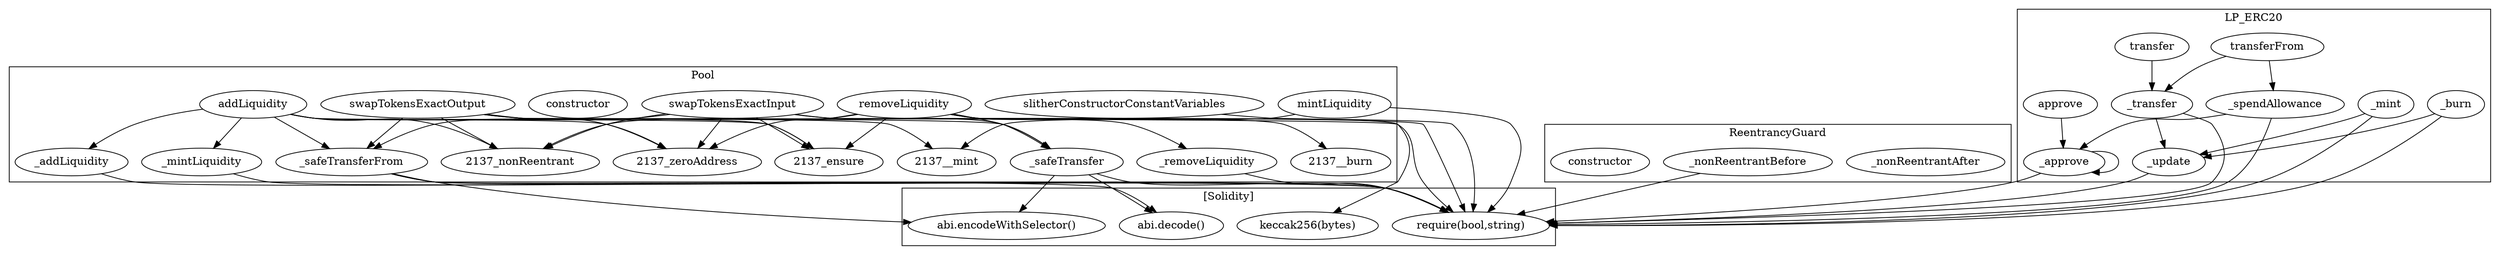 strict digraph {
subgraph cluster_2137_Pool {
label = "Pool"
"2137__addLiquidity" [label="_addLiquidity"]
"2137_slitherConstructorConstantVariables" [label="slitherConstructorConstantVariables"]
"2137__mintLiquidity" [label="_mintLiquidity"]
"2137__removeLiquidity" [label="_removeLiquidity"]
"2137_removeLiquidity" [label="removeLiquidity"]
"2137__safeTransfer" [label="_safeTransfer"]
"2137_swapTokensExactInput" [label="swapTokensExactInput"]
"2137_swapTokensExactOutput" [label="swapTokensExactOutput"]
"2137_constructor" [label="constructor"]
"2137_addLiquidity" [label="addLiquidity"]
"2137__safeTransferFrom" [label="_safeTransferFrom"]
"2137_mintLiquidity" [label="mintLiquidity"]
"2137_addLiquidity" -> "2137__addLiquidity"
"2137_removeLiquidity" -> "2137_zeroAddress"
"2137_swapTokensExactOutput" -> "2137_ensure"
"2137_swapTokensExactInput" -> "2137__safeTransfer"
"2137_addLiquidity" -> "2137_nonReentrant"
"2137_addLiquidity" -> "2137_ensure"
"2137_swapTokensExactOutput" -> "2137__safeTransferFrom"
"2137_addLiquidity" -> "2137__safeTransferFrom"
"2137_mintLiquidity" -> "2137__mint"
"2137_removeLiquidity" -> "2137__removeLiquidity"
"2137_addLiquidity" -> "2137__mintLiquidity"
"2137_swapTokensExactInput" -> "2137_ensure"
"2137_swapTokensExactInput" -> "2137_nonReentrant"
"2137_swapTokensExactOutput" -> "2137_zeroAddress"
"2137_removeLiquidity" -> "2137__safeTransfer"
"2137_removeLiquidity" -> "2137__burn"
"2137_swapTokensExactOutput" -> "2137__safeTransfer"
"2137_addLiquidity" -> "2137_zeroAddress"
"2137_addLiquidity" -> "2137__mint"
"2137_swapTokensExactInput" -> "2137__safeTransferFrom"
"2137_removeLiquidity" -> "2137_nonReentrant"
"2137_swapTokensExactInput" -> "2137_zeroAddress"
"2137_swapTokensExactOutput" -> "2137_nonReentrant"
"2137_removeLiquidity" -> "2137_ensure"
}subgraph cluster_3771_ReentrancyGuard {
label = "ReentrancyGuard"
"3771__nonReentrantAfter" [label="_nonReentrantAfter"]
"3771__nonReentrantBefore" [label="_nonReentrantBefore"]
"3771_constructor" [label="constructor"]
}subgraph cluster_947_LP_ERC20 {
label = "LP_ERC20"
"947__update" [label="_update"]
"947__transfer" [label="_transfer"]
"947__mint" [label="_mint"]
"947__burn" [label="_burn"]
"947__spendAllowance" [label="_spendAllowance"]
"947_transferFrom" [label="transferFrom"]
"947_approve" [label="approve"]
"947__approve" [label="_approve"]
"947_transfer" [label="transfer"]
"947_approve" -> "947__approve"
"947_transferFrom" -> "947__spendAllowance"
"947__transfer" -> "947__update"
"947__mint" -> "947__update"
"947__approve" -> "947__approve"
"947__burn" -> "947__update"
"947_transferFrom" -> "947__transfer"
"947_transfer" -> "947__transfer"
"947__spendAllowance" -> "947__approve"
}subgraph cluster_solidity {
label = "[Solidity]"
"abi.decode()" 
"require(bool,string)" 
"keccak256(bytes)" 
"abi.encodeWithSelector()" 
"2137__removeLiquidity" -> "require(bool,string)"
"2137__safeTransferFrom" -> "abi.decode()"
"2137__safeTransfer" -> "abi.encodeWithSelector()"
"2137__mintLiquidity" -> "require(bool,string)"
"2137__addLiquidity" -> "require(bool,string)"
"2137_swapTokensExactOutput" -> "require(bool,string)"
"947__transfer" -> "require(bool,string)"
"2137_slitherConstructorConstantVariables" -> "keccak256(bytes)"
"947__mint" -> "require(bool,string)"
"947__approve" -> "require(bool,string)"
"2137_swapTokensExactInput" -> "require(bool,string)"
"947__update" -> "require(bool,string)"
"2137__safeTransfer" -> "require(bool,string)"
"947__spendAllowance" -> "require(bool,string)"
"2137__safeTransferFrom" -> "require(bool,string)"
"2137_mintLiquidity" -> "require(bool,string)"
"2137__safeTransferFrom" -> "abi.encodeWithSelector()"
"947__burn" -> "require(bool,string)"
"2137_removeLiquidity" -> "require(bool,string)"
"2137__safeTransfer" -> "abi.decode()"
"3771__nonReentrantBefore" -> "require(bool,string)"
}
}